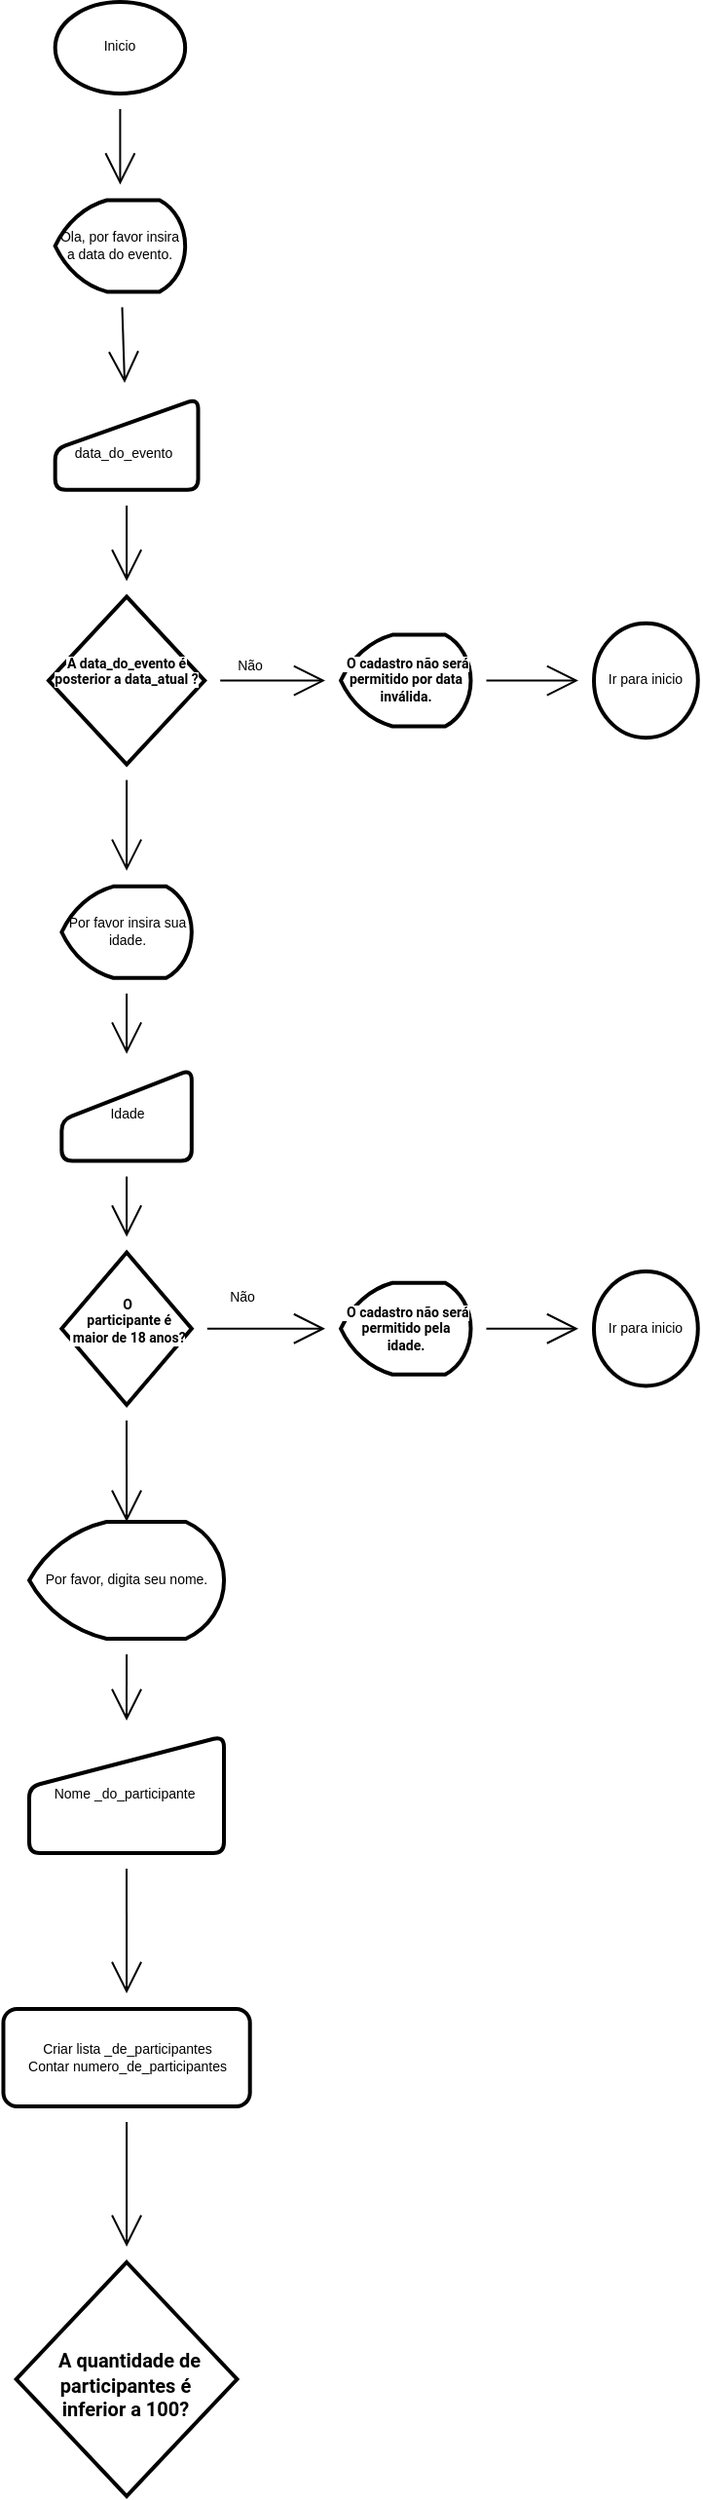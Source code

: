 <mxfile version="17.1.3" type="github">
  <diagram id="Gha2nGXSwP6WCTNfwcRW" name="Page-1">
    <mxGraphModel dx="712" dy="349" grid="1" gridSize="10" guides="1" tooltips="1" connect="1" arrows="1" fold="1" page="1" pageScale="1" pageWidth="1169" pageHeight="1654" math="0" shadow="0">
      <root>
        <mxCell id="0" />
        <mxCell id="1" parent="0" />
        <mxCell id="tv6agJ-QRSOsZRgiLXXI-7" value="Inicio" style="strokeWidth=2;html=1;shape=mxgraph.flowchart.start_1;whiteSpace=wrap;hachureGap=4;fontSize=7;" parent="1" vertex="1">
          <mxGeometry x="173.337" y="80" width="66.741" height="46.957" as="geometry" />
        </mxCell>
        <mxCell id="tv6agJ-QRSOsZRgiLXXI-20" style="edgeStyle=none;curved=1;rounded=0;orthogonalLoop=1;jettySize=auto;html=1;exitX=0;exitY=0.5;exitDx=0;exitDy=0;exitPerimeter=0;labelBackgroundColor=none;fontSize=7;endArrow=open;startSize=14;endSize=14;sourcePerimeterSpacing=8;targetPerimeterSpacing=8;" parent="1" source="tv6agJ-QRSOsZRgiLXXI-10" edge="1">
          <mxGeometry relative="1" as="geometry">
            <mxPoint x="196.029" y="205.217" as="targetPoint" />
          </mxGeometry>
        </mxCell>
        <mxCell id="tv6agJ-QRSOsZRgiLXXI-10" value="&lt;font style=&quot;font-size: 7px;&quot;&gt;Ola, por favor insira a data do evento.&lt;/font&gt;" style="strokeWidth=2;html=1;shape=mxgraph.flowchart.display;whiteSpace=wrap;hachureGap=4;direction=east;fontSize=7;" parent="1" vertex="1">
          <mxGeometry x="173.337" y="181.739" width="66.741" height="46.957" as="geometry" />
        </mxCell>
        <mxCell id="tv6agJ-QRSOsZRgiLXXI-21" value="" style="edgeStyle=none;curved=1;rounded=0;orthogonalLoop=1;jettySize=auto;html=1;labelBackgroundColor=none;fontSize=7;endArrow=open;startSize=14;endSize=14;sourcePerimeterSpacing=8;targetPerimeterSpacing=8;" parent="1" source="tv6agJ-QRSOsZRgiLXXI-7" target="tv6agJ-QRSOsZRgiLXXI-10" edge="1">
          <mxGeometry relative="1" as="geometry" />
        </mxCell>
        <mxCell id="tv6agJ-QRSOsZRgiLXXI-12" value="&lt;br&gt;data_do_evento&amp;nbsp;" style="html=1;strokeWidth=2;shape=manualInput;whiteSpace=wrap;rounded=1;size=26;arcSize=11;hachureGap=4;fontSize=7;" parent="1" vertex="1">
          <mxGeometry x="173.337" y="283.478" width="73.415" height="46.957" as="geometry" />
        </mxCell>
        <mxCell id="tv6agJ-QRSOsZRgiLXXI-22" value="" style="edgeStyle=none;curved=1;rounded=0;orthogonalLoop=1;jettySize=auto;html=1;labelBackgroundColor=none;fontSize=7;endArrow=open;startSize=14;endSize=14;sourcePerimeterSpacing=8;targetPerimeterSpacing=8;" parent="1" source="tv6agJ-QRSOsZRgiLXXI-10" target="tv6agJ-QRSOsZRgiLXXI-12" edge="1">
          <mxGeometry relative="1" as="geometry" />
        </mxCell>
        <mxCell id="tv6agJ-QRSOsZRgiLXXI-23" value="&lt;span id=&quot;yui_3_17_2_1_1647642257551_85&quot; style=&quot;box-sizing: border-box; font-weight: 700; font-family: roboto, sans-serif; text-align: left; background-color: rgb(255, 255, 255); font-size: 7px;&quot;&gt;&lt;font style=&quot;font-size: 7px;&quot;&gt;A data_do_evento é posterior a data_atual ?&lt;br style=&quot;font-size: 7px;&quot;&gt;&lt;br style=&quot;font-size: 7px;&quot;&gt;&lt;/font&gt;&lt;/span&gt;" style="strokeWidth=2;html=1;shape=mxgraph.flowchart.decision;whiteSpace=wrap;hachureGap=4;fontSize=7;" parent="1" vertex="1">
          <mxGeometry x="170" y="385.217" width="80.089" height="86.087" as="geometry" />
        </mxCell>
        <mxCell id="tv6agJ-QRSOsZRgiLXXI-25" value="" style="edgeStyle=none;curved=1;rounded=0;orthogonalLoop=1;jettySize=auto;html=1;labelBackgroundColor=none;fontSize=7;endArrow=open;startSize=14;endSize=14;sourcePerimeterSpacing=8;targetPerimeterSpacing=8;" parent="1" source="tv6agJ-QRSOsZRgiLXXI-12" target="tv6agJ-QRSOsZRgiLXXI-23" edge="1">
          <mxGeometry relative="1" as="geometry" />
        </mxCell>
        <mxCell id="tv6agJ-QRSOsZRgiLXXI-32" value="&lt;span id=&quot;yui_3_17_2_1_1647642257551_85&quot; style=&quot;box-sizing: border-box; font-weight: 700; font-family: roboto, sans-serif; text-align: left; background-color: rgb(255, 255, 255); font-size: 7px;&quot;&gt;&lt;font style=&quot;font-size: 7px;&quot;&gt;&amp;nbsp;O cadastro não será permitido por data inválida.&lt;/font&gt;&lt;/span&gt;" style="strokeWidth=2;html=1;shape=mxgraph.flowchart.display;whiteSpace=wrap;hachureGap=4;fontSize=7;" parent="1" vertex="1">
          <mxGeometry x="319.999" y="404.783" width="66.741" height="46.957" as="geometry" />
        </mxCell>
        <mxCell id="tv6agJ-QRSOsZRgiLXXI-33" value="" style="edgeStyle=none;curved=1;rounded=0;orthogonalLoop=1;jettySize=auto;html=1;labelBackgroundColor=none;fontSize=7;endArrow=open;startSize=14;endSize=14;sourcePerimeterSpacing=8;targetPerimeterSpacing=8;labelPosition=center;verticalLabelPosition=top;align=center;verticalAlign=bottom;" parent="1" source="tv6agJ-QRSOsZRgiLXXI-23" target="tv6agJ-QRSOsZRgiLXXI-32" edge="1">
          <mxGeometry relative="1" as="geometry">
            <Array as="points">
              <mxPoint x="270.778" y="428.261" />
            </Array>
          </mxGeometry>
        </mxCell>
        <mxCell id="tv6agJ-QRSOsZRgiLXXI-38" value="Não&amp;nbsp;" style="edgeLabel;html=1;align=center;verticalAlign=bottom;resizable=0;points=[];fontSize=7;labelPosition=center;verticalLabelPosition=top;" parent="tv6agJ-QRSOsZRgiLXXI-33" vertex="1" connectable="0">
          <mxGeometry x="-0.418" y="2" relative="1" as="geometry">
            <mxPoint as="offset" />
          </mxGeometry>
        </mxCell>
        <mxCell id="tv6agJ-QRSOsZRgiLXXI-36" value="Ir para inicio" style="strokeWidth=2;html=1;shape=mxgraph.flowchart.start_2;whiteSpace=wrap;hachureGap=4;fontSize=7;" parent="1" vertex="1">
          <mxGeometry x="449.998" y="398.913" width="53.392" height="58.696" as="geometry" />
        </mxCell>
        <mxCell id="tv6agJ-QRSOsZRgiLXXI-37" value="" style="edgeStyle=none;curved=1;rounded=0;orthogonalLoop=1;jettySize=auto;html=1;labelBackgroundColor=none;fontSize=7;endArrow=open;startSize=14;endSize=14;sourcePerimeterSpacing=8;targetPerimeterSpacing=8;" parent="1" source="tv6agJ-QRSOsZRgiLXXI-32" target="tv6agJ-QRSOsZRgiLXXI-36" edge="1">
          <mxGeometry relative="1" as="geometry" />
        </mxCell>
        <mxCell id="tv6agJ-QRSOsZRgiLXXI-39" value="Por favor insira sua idade." style="strokeWidth=2;html=1;shape=mxgraph.flowchart.display;whiteSpace=wrap;hachureGap=4;fontSize=7;" parent="1" vertex="1">
          <mxGeometry x="176.674" y="533.913" width="66.741" height="46.957" as="geometry" />
        </mxCell>
        <mxCell id="tv6agJ-QRSOsZRgiLXXI-40" value="" style="edgeStyle=none;curved=1;rounded=0;orthogonalLoop=1;jettySize=auto;html=1;labelBackgroundColor=none;fontSize=7;endArrow=open;startSize=14;endSize=14;sourcePerimeterSpacing=8;targetPerimeterSpacing=8;" parent="1" source="tv6agJ-QRSOsZRgiLXXI-23" target="tv6agJ-QRSOsZRgiLXXI-39" edge="1">
          <mxGeometry relative="1" as="geometry" />
        </mxCell>
        <mxCell id="tv6agJ-QRSOsZRgiLXXI-41" value="Idade" style="html=1;strokeWidth=2;shape=manualInput;whiteSpace=wrap;rounded=1;size=26;arcSize=11;hachureGap=4;fontSize=7;" parent="1" vertex="1">
          <mxGeometry x="176.674" y="627.826" width="66.741" height="46.957" as="geometry" />
        </mxCell>
        <mxCell id="tv6agJ-QRSOsZRgiLXXI-42" value="" style="edgeStyle=none;curved=1;rounded=0;orthogonalLoop=1;jettySize=auto;html=1;labelBackgroundColor=none;fontSize=7;endArrow=open;startSize=14;endSize=14;sourcePerimeterSpacing=8;targetPerimeterSpacing=8;" parent="1" source="tv6agJ-QRSOsZRgiLXXI-39" target="tv6agJ-QRSOsZRgiLXXI-41" edge="1">
          <mxGeometry relative="1" as="geometry" />
        </mxCell>
        <mxCell id="pprvhLmdQRu72lxRvswo-3" value="" style="edgeStyle=none;curved=1;rounded=0;orthogonalLoop=1;jettySize=auto;html=1;labelBackgroundColor=none;fontSize=7;endArrow=open;startSize=14;endSize=14;sourcePerimeterSpacing=8;targetPerimeterSpacing=8;entryX=0.5;entryY=0;entryDx=0;entryDy=0;entryPerimeter=0;" edge="1" parent="1" source="tv6agJ-QRSOsZRgiLXXI-43">
          <mxGeometry relative="1" as="geometry">
            <mxPoint x="210.04" y="860.0" as="targetPoint" />
            <Array as="points">
              <mxPoint x="210" y="810" />
            </Array>
          </mxGeometry>
        </mxCell>
        <mxCell id="tv6agJ-QRSOsZRgiLXXI-43" value="&lt;span id=&quot;yui_3_17_2_1_1647642257551_98&quot; style=&quot;box-sizing: border-box; font-weight: 700; font-family: roboto, sans-serif; text-align: left; background-color: rgb(255, 255, 255); font-size: 7px;&quot;&gt;O&lt;br style=&quot;font-size: 7px;&quot;&gt;&amp;nbsp;participante é&lt;br style=&quot;font-size: 7px;&quot;&gt;&amp;nbsp;maior de 18 anos?&lt;br style=&quot;font-size: 7px;&quot;&gt;&lt;br style=&quot;font-size: 7px;&quot;&gt;&lt;/span&gt;" style="strokeWidth=2;html=1;shape=mxgraph.flowchart.decision;whiteSpace=wrap;hachureGap=4;fontSize=7;" parent="1" vertex="1">
          <mxGeometry x="176.674" y="721.739" width="66.741" height="78.261" as="geometry" />
        </mxCell>
        <mxCell id="tv6agJ-QRSOsZRgiLXXI-44" value="" style="edgeStyle=none;curved=1;rounded=0;orthogonalLoop=1;jettySize=auto;html=1;labelBackgroundColor=none;fontSize=7;endArrow=open;startSize=14;endSize=14;sourcePerimeterSpacing=8;targetPerimeterSpacing=8;" parent="1" source="tv6agJ-QRSOsZRgiLXXI-41" target="tv6agJ-QRSOsZRgiLXXI-43" edge="1">
          <mxGeometry relative="1" as="geometry" />
        </mxCell>
        <mxCell id="tv6agJ-QRSOsZRgiLXXI-83" value="" style="edgeStyle=none;curved=1;rounded=0;orthogonalLoop=1;jettySize=auto;html=1;labelBackgroundColor=none;fontSize=7;endArrow=open;startSize=14;endSize=14;sourcePerimeterSpacing=8;targetPerimeterSpacing=8;" parent="1" source="tv6agJ-QRSOsZRgiLXXI-45" target="tv6agJ-QRSOsZRgiLXXI-50" edge="1">
          <mxGeometry relative="1" as="geometry" />
        </mxCell>
        <mxCell id="tv6agJ-QRSOsZRgiLXXI-45" value="&lt;span id=&quot;yui_3_17_2_1_1647642257551_98&quot; style=&quot;box-sizing: border-box; font-weight: 700; font-family: roboto, sans-serif; text-align: left; background-color: rgb(255, 255, 255); font-size: 7px;&quot;&gt;&amp;nbsp;O cadastro não será permitido pela idade&lt;font style=&quot;font-size: 7px;&quot;&gt;.&lt;/font&gt;&lt;/span&gt;" style="strokeWidth=2;html=1;shape=mxgraph.flowchart.display;whiteSpace=wrap;hachureGap=4;fontSize=7;" parent="1" vertex="1">
          <mxGeometry x="319.996" y="737.391" width="66.741" height="46.957" as="geometry" />
        </mxCell>
        <mxCell id="tv6agJ-QRSOsZRgiLXXI-46" value="Não&lt;br style=&quot;font-size: 7px;&quot;&gt;" style="edgeStyle=none;curved=1;rounded=0;orthogonalLoop=1;jettySize=auto;html=1;labelBackgroundColor=none;fontSize=7;endArrow=open;startSize=14;endSize=14;sourcePerimeterSpacing=8;targetPerimeterSpacing=8;labelPosition=center;verticalLabelPosition=top;align=center;verticalAlign=bottom;" parent="1" source="tv6agJ-QRSOsZRgiLXXI-43" target="tv6agJ-QRSOsZRgiLXXI-45" edge="1">
          <mxGeometry x="-0.422" y="10" relative="1" as="geometry">
            <mxPoint as="offset" />
          </mxGeometry>
        </mxCell>
        <mxCell id="tv6agJ-QRSOsZRgiLXXI-50" value="Ir para inicio" style="strokeWidth=2;html=1;shape=mxgraph.flowchart.start_2;whiteSpace=wrap;hachureGap=4;fontSize=7;" parent="1" vertex="1">
          <mxGeometry x="449.995" y="731.522" width="53.392" height="58.696" as="geometry" />
        </mxCell>
        <mxCell id="pprvhLmdQRu72lxRvswo-6" value="" style="edgeStyle=none;curved=1;rounded=0;orthogonalLoop=1;jettySize=auto;html=1;labelBackgroundColor=none;fontSize=7;endArrow=open;startSize=14;endSize=14;sourcePerimeterSpacing=8;targetPerimeterSpacing=8;" edge="1" parent="1" source="pprvhLmdQRu72lxRvswo-4" target="pprvhLmdQRu72lxRvswo-5">
          <mxGeometry relative="1" as="geometry" />
        </mxCell>
        <mxCell id="pprvhLmdQRu72lxRvswo-4" value="Por favor, digita seu nome." style="strokeWidth=2;html=1;shape=mxgraph.flowchart.display;whiteSpace=wrap;hachureGap=4;fontSize=7;" vertex="1" parent="1">
          <mxGeometry x="160.04" y="860" width="100" height="60" as="geometry" />
        </mxCell>
        <mxCell id="pprvhLmdQRu72lxRvswo-11" value="" style="edgeStyle=none;curved=1;rounded=0;orthogonalLoop=1;jettySize=auto;html=1;labelBackgroundColor=none;fontSize=7;endArrow=open;startSize=14;endSize=14;sourcePerimeterSpacing=8;targetPerimeterSpacing=8;" edge="1" parent="1" source="pprvhLmdQRu72lxRvswo-5" target="pprvhLmdQRu72lxRvswo-10">
          <mxGeometry relative="1" as="geometry" />
        </mxCell>
        <mxCell id="pprvhLmdQRu72lxRvswo-5" value="Nome _do_participante&amp;nbsp;" style="html=1;strokeWidth=2;shape=manualInput;whiteSpace=wrap;rounded=1;size=26;arcSize=11;hachureGap=4;fontSize=7;" vertex="1" parent="1">
          <mxGeometry x="160" y="970" width="100" height="60" as="geometry" />
        </mxCell>
        <mxCell id="pprvhLmdQRu72lxRvswo-13" value="" style="edgeStyle=none;curved=1;rounded=0;orthogonalLoop=1;jettySize=auto;html=1;labelBackgroundColor=none;fontSize=7;endArrow=open;startSize=14;endSize=14;sourcePerimeterSpacing=8;targetPerimeterSpacing=8;" edge="1" parent="1" source="pprvhLmdQRu72lxRvswo-10" target="pprvhLmdQRu72lxRvswo-12">
          <mxGeometry relative="1" as="geometry" />
        </mxCell>
        <mxCell id="pprvhLmdQRu72lxRvswo-10" value="Criar lista _de_participantes&lt;br&gt;Contar numero_de_participantes" style="rounded=1;whiteSpace=wrap;html=1;absoluteArcSize=1;arcSize=14;strokeWidth=2;hachureGap=4;fontSize=7;" vertex="1" parent="1">
          <mxGeometry x="146.73" y="1110" width="126.62" height="50" as="geometry" />
        </mxCell>
        <mxCell id="pprvhLmdQRu72lxRvswo-12" value="&lt;span id=&quot;yui_3_17_2_1_1647642257551_98&quot; style=&quot;box-sizing: border-box ; font-weight: 700 ; font-family: &amp;#34;roboto&amp;#34; , sans-serif ; text-align: left ; background-color: rgb(255 , 255 , 255)&quot;&gt;&lt;span id=&quot;yui_3_17_2_1_1647642257551_96&quot; style=&quot;font-size: 16px ; box-sizing: border-box ; font-family: &amp;#34;roboto&amp;#34; , sans-serif&quot;&gt;&amp;nbsp;&lt;/span&gt;&lt;span style=&quot;box-sizing: border-box ; font-family: &amp;#34;roboto&amp;#34; , sans-serif&quot;&gt;&lt;font style=&quot;font-size: 10px&quot;&gt;A&amp;nbsp;&lt;/font&gt;&lt;/span&gt;&lt;span style=&quot;box-sizing: border-box ; font-family: &amp;#34;roboto&amp;#34; , sans-serif&quot;&gt;&lt;font style=&quot;font-size: 10px&quot;&gt;quantidade de participantes é &lt;br&gt;inferior a 100?&lt;/font&gt;&lt;/span&gt;&lt;br style=&quot;font-size: 7px&quot;&gt;&lt;/span&gt;" style="strokeWidth=2;html=1;shape=mxgraph.flowchart.decision;whiteSpace=wrap;hachureGap=4;fontSize=7;" vertex="1" parent="1">
          <mxGeometry x="153.36" y="1240" width="113.37" height="120" as="geometry" />
        </mxCell>
      </root>
    </mxGraphModel>
  </diagram>
</mxfile>
